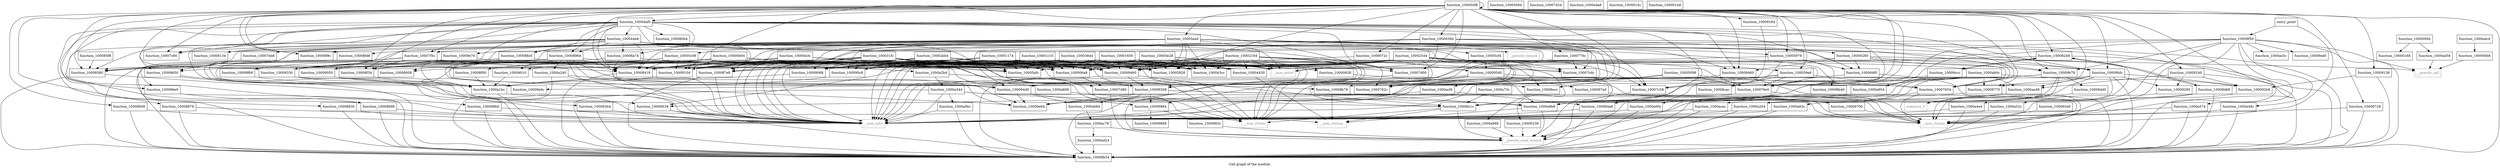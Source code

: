 digraph "Call graph of the module." {
  label="Call graph of the module.";
  node [shape=record];

  Node_function_10005978 [label="{function_10005978}"];
  Node_function_100059e8 [label="{function_100059e8}"];
  Node_function_10005afc [label="{function_10005afc}"];
  Node_function_10003e28 [label="{function_10003e28}"];
  Node_function_10003844 [label="{function_10003844}"];
  Node_function_10005084 [label="{function_10005084}"];
  Node_function_100087e8 [label="{function_100087e8}"];
  Node_function_10008830 [label="{function_10008830}"];
  Node_function_10005c08 [label="{function_10005c08}"];
  Node_function_10005cf4 [label="{function_10005cf4}"];
  Node_function_10005ea0 [label="{function_10005ea0}"];
  Node_function_100080b4 [label="{function_100080b4}"];
  Node_function_1000762c [label="{function_1000762c}"];
  Node_function_10007654 [label="{function_10007654}"];
  Node_function_10007d24 [label="{function_10007d24}"];
  Node_function_10008650 [label="{function_10008650}"];
  Node_function_10008134 [label="{function_10008134}"];
  Node_function_10007d80 [label="{function_10007d80}"];
  Node_function_100043cc [label="{function_100043cc}"];
  Node_function_10008698 [label="{function_10008698}"];
  Node_function_10007eb8 [label="{function_10007eb8}"];
  Node_function_10005098 [label="{function_10005098}"];
  Node_function_10008248 [label="{function_10008248}"];
  Node_function_100076e0 [label="{function_100076e0}"];
  Node_function_10008330 [label="{function_10008330}"];
  Node_function_10008728 [label="{function_10008728}"];
  Node_function_10004430 [label="{function_10004430}"];
  Node_function_10007f5c [label="{function_10007f5c}"];
  Node_function_100086e0 [label="{function_100086e0}"];
  Node_function_100050f8 [label="{function_100050f8}"];
  Node_function_100083b4 [label="{function_100083b4}"];
  Node_function_10008418 [label="{function_10008418}"];
  Node_function_10008460 [label="{function_10008460}"];
  Node_function_1000776c [label="{function_1000776c}"];
  Node_function_100084a8 [label="{function_100084a8}"];
  Node_function_100084f0 [label="{function_100084f0}"];
  Node_function_100044e8 [label="{function_100044e8}"];
  Node_function_10007c58 [label="{function_10007c58}"];
  Node_function_10004af0 [label="{function_10004af0}"];
  Node_function_10008008 [label="{function_10008008}"];
  Node_function_10005928 [label="{function_10005928}"];
  Node_function_10008538 [label="{function_10008538}"];
  Node_function_10007c80 [label="{function_10007c80}"];
  Node_function_10008580 [label="{function_10008580}"];
  Node_function_100085f8 [label="{function_100085f8}"];
  Node_function_10007cdc [label="{function_10007cdc}"];
  Node_function_10007d00 [label="{function_10007d00}"];
  Node_function_10008608 [label="{function_10008608}"];
  Node_function_10008878 [label="{function_10008878}"];
  Node_function_100088c0 [label="{function_100088c0}"];
  Node_function_10008964 [label="{function_10008964}"];
  Node_function_10008a74 [label="{function_10008a74}"];
  Node_function_10008b34 [label="{function_10008b34}"];
  Node_function_10008b40 [label="{function_10008b40}"];
  Node_function_10008b78 [label="{function_10008b78}"];
  Node_function_10008c1c [label="{function_10008c1c}"];
  Node_function_10008cac [label="{function_10008cac}"];
  Node_function_10008ccc [label="{function_10008ccc}"];
  Node_function_10008d68 [label="{function_10008d68}"];
  Node_function_10008ecc [label="{function_10008ecc}"];
  Node_function_10008f00 [label="{function_10008f00}"];
  Node_function_10008f34 [label="{function_10008f34}"];
  Node_function_10008f68 [label="{function_10008f68}"];
  Node_function_10008f9c [label="{function_10008f9c}"];
  Node_function_10008fd8 [label="{function_10008fd8}"];
  Node_function_10009010 [label="{function_10009010}"];
  Node_function_10009050 [label="{function_10009050}"];
  Node_function_10009088 [label="{function_10009088}"];
  Node_function_100090c8 [label="{function_100090c8}"];
  Node_function_10009104 [label="{function_10009104}"];
  Node_function_10009138 [label="{function_10009138}"];
  Node_function_10009184 [label="{function_10009184}"];
  Node_function_100091b0 [label="{function_100091b0}"];
  Node_function_10009290 [label="{function_10009290}"];
  Node_function_100092b8 [label="{function_100092b8}"];
  Node_function_100092e0 [label="{function_100092e0}"];
  Node_function_10009308 [label="{function_10009308}"];
  Node_function_10009460 [label="{function_10009460}"];
  Node_function_100094d0 [label="{function_100094d0}"];
  Node_function_100095d0 [label="{function_100095d0}"];
  Node_function_10009700 [label="{function_10009700}"];
  Node_function_100097a0 [label="{function_100097a0}"];
  Node_function_1000983c [label="{function_1000983c}"];
  Node_function_10009868 [label="{function_10009868}"];
  Node_function_10009884 [label="{function_10009884}"];
  Node_function_100099b0 [label="{function_100099b0}"];
  Node_function_10009b78 [label="{function_10009b78}"];
  Node_function_10009bfc [label="{function_10009bfc}"];
  Node_function_10009dd0 [label="{function_10009dd0}"];
  Node_function_10009e64 [label="{function_10009e64}"];
  Node_function_1000a63c [label="{function_1000a63c}"];
  Node_function_10008770 [label="{function_10008770}"];
  Node_function_10009e6c [label="{function_10009e6c}"];
  Node_function_10009e70 [label="{function_10009e70}"];
  Node_function_10009ed0 [label="{function_10009ed0}"];
  Node_function_10009f50 [label="{function_10009f50}"];
  Node_function_1000a1bc [label="{function_1000a1bc}"];
  Node_function_1000a204 [label="{function_1000a204}"];
  Node_function_1000a240 [label="{function_1000a240}"];
  Node_function_1000a2b4 [label="{function_1000a2b4}"];
  Node_function_1000a344 [label="{function_1000a344}"];
  Node_function_1000a49c [label="{function_1000a49c}"];
  Node_function_1000a4e4 [label="{function_1000a4e4}"];
  Node_function_1000a52c [label="{function_1000a52c}"];
  Node_function_1000a574 [label="{function_1000a574}"];
  Node_function_1000a5bc [label="{function_1000a5bc}"];
  Node_function_1000a684 [label="{function_1000a684}"];
  Node_function_1000a6f4 [label="{function_1000a6f4}"];
  Node_function_1000a73c [label="{function_1000a73c}"];
  Node_function_1000a808 [label="{function_1000a808}"];
  Node_function_1000a8b8 [label="{function_1000a8b8}"];
  Node_function_1000a954 [label="{function_1000a954}"];
  Node_function_1000a988 [label="{function_1000a988}"];
  Node_function_1000aa48 [label="{function_1000aa48}"];
  Node_function_1000ab0c [label="{function_1000ab0c}"];
  Node_function_1000ac5c [label="{function_1000ac5c}"];
  Node_function_1000ac78 [label="{function_1000ac78}"];
  Node_function_1000acac [label="{function_1000acac}"];
  Node_function_1000acf4 [label="{function_1000acf4}"];
  Node_function_1000ad24 [label="{function_1000ad24}"];
  Node_function_1000ad58 [label="{function_1000ad58}"];
  Node_function_1000ada8 [label="{function_1000ada8}"];
  Node_function_1000adc4 [label="{function_1000adc4}"];
  Node___asm_rlwinm [color="gray50", fontcolor="gray50", label="{__asm_rlwinm}"];
  Node___asm_rlwinm_ [color="gray50", fontcolor="gray50", label="{__asm_rlwinm_}"];
  Node___asm_rlwimi [color="gray50", fontcolor="gray50", label="{__asm_rlwimi}"];
  Node___asm_mfcr [color="gray50", fontcolor="gray50", label="{__asm_mfcr}"];
  Node___asm_mtcrf [color="gray50", fontcolor="gray50", label="{__asm_mtcrf}"];
  Node_unknown_0 [color="gray50", fontcolor="gray50", label="{unknown_0}"];
  Node___pseudo_call [color="gray50", fontcolor="gray50", label="{__pseudo_call}"];
  Node___pseudo_branch [color="gray50", fontcolor="gray50", label="{__pseudo_branch}"];
  Node___pseudo_cond_branch [color="gray50", fontcolor="gray50", label="{__pseudo_cond_branch}"];
  Node_function_10000094 [label="{function_10000094}"];
  Node_function_100000b8 [label="{function_100000b8}"];
  Node_function_1000014c [label="{function_1000014c}"];
  Node_function_10000168 [label="{function_10000168}"];
  Node_function_100001d4 [label="{function_100001d4}"];
  Node_entry_point [label="{entry_point}"];
  Node_function_10000238 [label="{function_10000238}"];
  Node_function_10000280 [label="{function_10000280}"];
  Node_function_10000394 [label="{function_10000394}"];
  Node_function_10000628 [label="{function_10000628}"];
  Node_function_100006a8 [label="{function_100006a8}"];
  Node_function_1000072c [label="{function_1000072c}"];
  Node_function_10000b04 [label="{function_10000b04}"];
  Node_function_10000e3c [label="{function_10000e3c}"];
  Node_function_10001174 [label="{function_10001174}"];
  Node_function_10001650 [label="{function_10001650}"];
  Node_function_10001c10 [label="{function_10001c10}"];
  Node_function_10002164 [label="{function_10002164}"];
  Node_function_10002544 [label="{function_10002544}"];
  Node_function_10002bb4 [label="{function_10002bb4}"];
  Node_function_100031fc [label="{function_100031fc}"];
  Node_function_10005978 -> Node_function_100087e8;
  Node_function_10005978 -> Node_function_100084a8;
  Node_function_10005978 -> Node_function_100084f0;
  Node_function_10005978 -> Node_function_10008b40;
  Node_function_100059e8 -> Node_function_1000762c;
  Node_function_100059e8 -> Node_function_10007654;
  Node_function_100059e8 -> Node_function_100076e0;
  Node_function_100059e8 -> Node_function_10007c58;
  Node_function_100059e8 -> Node_function_10008cac;
  Node_function_10003e28 -> Node_function_100043cc;
  Node_function_10003e28 -> Node_function_10004430;
  Node_function_10003e28 -> Node_function_10008418;
  Node_function_10003e28 -> Node_function_10005928;
  Node_function_10003e28 -> Node_function_10009088;
  Node_function_10003e28 -> Node_function_100090c8;
  Node_function_10003e28 -> Node_function_10009104;
  Node_function_10003e28 -> Node_function_10009460;
  Node_function_10003e28 -> Node___asm_rlwimi;
  Node_function_10003e28 -> Node___asm_mfcr;
  Node_function_10003e28 -> Node___asm_mtcrf;
  Node_function_10003e28 -> Node_function_10000628;
  Node_function_10003e28 -> Node_function_100006a8;
  Node_function_10003844 -> Node_function_10005afc;
  Node_function_10003844 -> Node_function_100043cc;
  Node_function_10003844 -> Node_function_10004430;
  Node_function_10003844 -> Node_function_10008418;
  Node_function_10003844 -> Node_function_10005928;
  Node_function_10003844 -> Node_function_10009088;
  Node_function_10003844 -> Node_function_100090c8;
  Node_function_10003844 -> Node_function_10009104;
  Node_function_10003844 -> Node_function_10009460;
  Node_function_10003844 -> Node___asm_rlwimi;
  Node_function_10003844 -> Node___asm_mfcr;
  Node_function_10003844 -> Node___asm_mtcrf;
  Node_function_10003844 -> Node_function_10000628;
  Node_function_10003844 -> Node_function_100006a8;
  Node_function_100087e8 -> Node_function_10008b34;
  Node_function_100087e8 -> Node___asm_mfcr;
  Node_function_10008830 -> Node_function_10008b34;
  Node_function_10008830 -> Node___asm_mfcr;
  Node_function_10005c08 -> Node_function_10008330;
  Node_function_10005c08 -> Node_function_10008418;
  Node_function_10005c08 -> Node_function_10007d00;
  Node_function_10005c08 -> Node_function_10008f34;
  Node_function_10005c08 -> Node_function_10009104;
  Node_function_10005cf4 -> Node_function_10007c58;
  Node_function_10005cf4 -> Node_function_10007cdc;
  Node_function_10005cf4 -> Node_function_10009308;
  Node_function_10005cf4 -> Node_function_100095d0;
  Node_function_10005ea0 -> Node_function_10005978;
  Node_function_10005ea0 -> Node_function_100087e8;
  Node_function_10005ea0 -> Node_function_10005c08;
  Node_function_10005ea0 -> Node_function_10005cf4;
  Node_function_10005ea0 -> Node_function_100043cc;
  Node_function_10005ea0 -> Node_function_10008330;
  Node_function_10005ea0 -> Node_function_10004430;
  Node_function_10005ea0 -> Node_function_10007f5c;
  Node_function_10005ea0 -> Node_function_100086e0;
  Node_function_10005ea0 -> Node_function_10008418;
  Node_function_10005ea0 -> Node_function_10008460;
  Node_function_10005ea0 -> Node_function_10005928;
  Node_function_10005ea0 -> Node_function_10008b34;
  Node_function_10005ea0 -> Node_function_10008b78;
  Node_function_10005ea0 -> Node_function_10008f9c;
  Node_function_10005ea0 -> Node_function_10008fd8;
  Node_function_10005ea0 -> Node_function_10009010;
  Node_function_10005ea0 -> Node_function_10009088;
  Node_function_10005ea0 -> Node_function_100090c8;
  Node_function_10005ea0 -> Node_function_10009104;
  Node_function_10005ea0 -> Node_function_10009460;
  Node_function_10005ea0 -> Node_function_10009b78;
  Node_function_10005ea0 -> Node___asm_rlwinm;
  Node_function_10005ea0 -> Node___asm_rlwimi;
  Node_function_10005ea0 -> Node___asm_mfcr;
  Node_function_10005ea0 -> Node___asm_mtcrf;
  Node_function_10005ea0 -> Node___pseudo_branch;
  Node_function_10007654 -> Node___asm_rlwinm;
  Node_function_10007654 -> Node___pseudo_cond_branch;
  Node_function_10008650 -> Node_function_10008b34;
  Node_function_10008650 -> Node___asm_mfcr;
  Node_function_10007d80 -> Node___pseudo_cond_branch;
  Node_function_10008698 -> Node_function_10008b34;
  Node_function_10008698 -> Node___asm_mfcr;
  Node_function_10007eb8 -> Node_function_10008650;
  Node_function_10005098 -> Node_function_1000762c;
  Node_function_10005098 -> Node_function_10007654;
  Node_function_10005098 -> Node_function_100076e0;
  Node_function_10005098 -> Node_function_10008ecc;
  Node_function_10008248 -> Node_function_10008b34;
  Node_function_10008248 -> Node_function_10008ccc;
  Node_function_10008248 -> Node_function_10008d68;
  Node_function_10008248 -> Node___asm_mfcr;
  Node_function_100076e0 -> Node___asm_rlwinm;
  Node_function_100076e0 -> Node___pseudo_cond_branch;
  Node_function_10008330 -> Node_function_100083b4;
  Node_function_10008330 -> Node_function_10008b34;
  Node_function_10008330 -> Node___asm_mfcr;
  Node_function_10008728 -> Node_function_10008b34;
  Node_function_10008728 -> Node___asm_mfcr;
  Node_function_10004430 -> Node___asm_rlwinm_;
  Node_function_10007f5c -> Node_function_10008418;
  Node_function_10007f5c -> Node_function_10008b34;
  Node_function_10007f5c -> Node_function_10008f34;
  Node_function_10007f5c -> Node_function_10008f68;
  Node_function_10007f5c -> Node_function_10009104;
  Node_function_100086e0 -> Node_function_10008b34;
  Node_function_100086e0 -> Node___asm_mfcr;
  Node_function_100050f8 -> Node_function_10005978;
  Node_function_100050f8 -> Node_function_100059e8;
  Node_function_100050f8 -> Node_function_10005ea0;
  Node_function_100050f8 -> Node_function_1000762c;
  Node_function_100050f8 -> Node_function_10007654;
  Node_function_100050f8 -> Node_function_10008248;
  Node_function_100050f8 -> Node_function_100076e0;
  Node_function_100050f8 -> Node_function_10008330;
  Node_function_100050f8 -> Node_function_10008728;
  Node_function_100050f8 -> Node_function_10007f5c;
  Node_function_100050f8 -> Node_function_100086e0;
  Node_function_100050f8 -> Node_function_100050f8;
  Node_function_100050f8 -> Node_function_10008418;
  Node_function_100050f8 -> Node_function_10008460;
  Node_function_100050f8 -> Node_function_1000776c;
  Node_function_100050f8 -> Node_function_10007c58;
  Node_function_100050f8 -> Node_function_10004af0;
  Node_function_100050f8 -> Node_function_10005928;
  Node_function_100050f8 -> Node_function_10007c80;
  Node_function_100050f8 -> Node_function_10008580;
  Node_function_100050f8 -> Node_function_10007d00;
  Node_function_100050f8 -> Node_function_10008608;
  Node_function_100050f8 -> Node_function_10008878;
  Node_function_100050f8 -> Node_function_10008b34;
  Node_function_100050f8 -> Node_function_10008f34;
  Node_function_100050f8 -> Node_function_10008f9c;
  Node_function_100050f8 -> Node_function_10008fd8;
  Node_function_100050f8 -> Node_function_10009050;
  Node_function_100050f8 -> Node_function_10009104;
  Node_function_100050f8 -> Node_function_10009138;
  Node_function_100050f8 -> Node_function_10009184;
  Node_function_100050f8 -> Node_function_100091b0;
  Node_function_100050f8 -> Node_function_10009b78;
  Node_function_100050f8 -> Node_function_10009bfc;
  Node_function_100050f8 -> Node_function_10008770;
  Node_function_100050f8 -> Node___asm_rlwinm;
  Node_function_100050f8 -> Node_function_10000394;
  Node_function_100050f8 -> Node_function_1000072c;
  Node_function_100083b4 -> Node_function_10008b34;
  Node_function_100083b4 -> Node___asm_mfcr;
  Node_function_10008418 -> Node_function_10008b34;
  Node_function_10008418 -> Node___asm_mfcr;
  Node_function_10008460 -> Node_function_10008b34;
  Node_function_10008460 -> Node___asm_mfcr;
  Node_function_1000776c -> Node_function_10007cdc;
  Node_function_1000776c -> Node_function_10009308;
  Node_function_100084a8 -> Node_function_10008b34;
  Node_function_100084a8 -> Node___asm_mfcr;
  Node_function_100084f0 -> Node_function_10008b34;
  Node_function_100084f0 -> Node___asm_mfcr;
  Node_function_100044e8 -> Node_function_1000762c;
  Node_function_100044e8 -> Node_function_10007654;
  Node_function_100044e8 -> Node_function_10008134;
  Node_function_100044e8 -> Node_function_10007d80;
  Node_function_100044e8 -> Node_function_10008698;
  Node_function_100044e8 -> Node_function_10007eb8;
  Node_function_100044e8 -> Node_function_100076e0;
  Node_function_100044e8 -> Node_function_10008418;
  Node_function_100044e8 -> Node_function_10007c58;
  Node_function_100044e8 -> Node_function_10008008;
  Node_function_100044e8 -> Node_function_10008538;
  Node_function_100044e8 -> Node_function_10007c80;
  Node_function_100044e8 -> Node_function_10008580;
  Node_function_100044e8 -> Node_function_10007d00;
  Node_function_100044e8 -> Node_function_100088c0;
  Node_function_100044e8 -> Node_function_10008964;
  Node_function_100044e8 -> Node_function_10008a74;
  Node_function_100044e8 -> Node_function_10008c1c;
  Node_function_100044e8 -> Node_function_10009bfc;
  Node_function_10007c58 -> Node___pseudo_cond_branch;
  Node_function_10004af0 -> Node_function_100087e8;
  Node_function_10004af0 -> Node_function_10008830;
  Node_function_10004af0 -> Node_function_100080b4;
  Node_function_10004af0 -> Node_function_1000762c;
  Node_function_10004af0 -> Node_function_10007654;
  Node_function_10004af0 -> Node_function_10008650;
  Node_function_10004af0 -> Node_function_10008134;
  Node_function_10004af0 -> Node_function_10008698;
  Node_function_10004af0 -> Node_function_100076e0;
  Node_function_10004af0 -> Node_function_10008418;
  Node_function_10004af0 -> Node_function_10008460;
  Node_function_10004af0 -> Node_function_100084a8;
  Node_function_10004af0 -> Node_function_100084f0;
  Node_function_10004af0 -> Node_function_100044e8;
  Node_function_10004af0 -> Node_function_10008008;
  Node_function_10004af0 -> Node_function_10008538;
  Node_function_10004af0 -> Node_function_10007c80;
  Node_function_10004af0 -> Node_function_10008580;
  Node_function_10004af0 -> Node_function_10007d00;
  Node_function_10004af0 -> Node_function_100088c0;
  Node_function_10004af0 -> Node_function_10008964;
  Node_function_10004af0 -> Node_function_10008a74;
  Node_function_10004af0 -> Node_function_10009308;
  Node_function_10004af0 -> Node_function_100099b0;
  Node_function_10004af0 -> Node_function_10009bfc;
  Node_function_10008538 -> Node_function_10008b34;
  Node_function_10008538 -> Node___asm_mfcr;
  Node_function_10008580 -> Node_function_10008b34;
  Node_function_10008580 -> Node___asm_mfcr;
  Node_function_100085f8 -> Node_function_10008580;
  Node_function_10007cdc -> Node___pseudo_cond_branch;
  Node_function_10007d00 -> Node___pseudo_cond_branch;
  Node_function_10008608 -> Node_function_10008b34;
  Node_function_10008608 -> Node___asm_mfcr;
  Node_function_10008878 -> Node_function_10008b34;
  Node_function_10008878 -> Node___asm_mfcr;
  Node_function_100088c0 -> Node_function_10008418;
  Node_function_100088c0 -> Node_function_10008b34;
  Node_function_100088c0 -> Node_function_100094d0;
  Node_function_100088c0 -> Node_function_10009e64;
  Node_function_100088c0 -> Node_function_10009e6c;
  Node_function_10008964 -> Node_function_10008330;
  Node_function_10008964 -> Node_function_10008418;
  Node_function_10008964 -> Node_function_10008580;
  Node_function_10008964 -> Node_function_10008b34;
  Node_function_10008964 -> Node_function_10009308;
  Node_function_10008964 -> Node_function_10009460;
  Node_function_10008964 -> Node_function_100094d0;
  Node_function_10008964 -> Node_function_10009e64;
  Node_function_10008964 -> Node_function_1000a240;
  Node_function_10008a74 -> Node_function_10009e64;
  Node_function_10008a74 -> Node_function_10009e6c;
  Node_function_10008a74 -> Node_function_1000a2b4;
  Node_function_10008b40 -> Node_function_1000a6f4;
  Node_function_10008b78 -> Node_function_1000a8b8;
  Node_function_10008b78 -> Node___asm_rlwinm_;
  Node_function_10008c1c -> Node___asm_rlwinm_;
  Node_function_10008c1c -> Node___asm_rlwimi;
  Node_function_10008c1c -> Node___pseudo_cond_branch;
  Node_function_10008ccc -> Node_function_10008248;
  Node_function_10008ccc -> Node_function_10008c1c;
  Node_function_10008ccc -> Node_function_1000a954;
  Node_function_10008d68 -> Node_function_10008248;
  Node_function_10008d68 -> Node_function_10008b34;
  Node_function_10008d68 -> Node_function_1000a8b8;
  Node_function_10008d68 -> Node___asm_rlwinm;
  Node_function_10008ecc -> Node_function_1000a988;
  Node_function_10008f00 -> Node_function_1000a1bc;
  Node_function_10008f34 -> Node_function_1000a1bc;
  Node_function_10008f68 -> Node_function_1000a1bc;
  Node_function_10008f9c -> Node_function_1000a1bc;
  Node_function_10008fd8 -> Node_function_1000a1bc;
  Node_function_10009010 -> Node_function_1000a1bc;
  Node_function_10009050 -> Node_function_1000a1bc;
  Node_function_10009088 -> Node_function_1000a1bc;
  Node_function_100090c8 -> Node_function_1000a1bc;
  Node_function_10009104 -> Node_function_1000a1bc;
  Node_function_10009138 -> Node_function_10008b34;
  Node_function_10009138 -> Node_function_100092b8;
  Node_function_10009184 -> Node_function_10008c1c;
  Node_function_100091b0 -> Node_function_10008b34;
  Node_function_100091b0 -> Node_function_10009290;
  Node_function_100091b0 -> Node_function_100092b8;
  Node_function_100091b0 -> Node_function_1000aa48;
  Node_function_10009290 -> Node___asm_rlwinm;
  Node_function_100092b8 -> Node___asm_rlwinm;
  Node_function_100092e0 -> Node___asm_rlwinm;
  Node_function_10009308 -> Node_function_10008b34;
  Node_function_10009308 -> Node_function_10009700;
  Node_function_10009308 -> Node_function_10009884;
  Node_function_10009308 -> Node_function_10009e64;
  Node_function_10009308 -> Node_function_1000a684;
  Node_function_10009308 -> Node___asm_rlwinm;
  Node_function_10009460 -> Node_function_10008b34;
  Node_function_10009460 -> Node_function_10008c1c;
  Node_function_10009460 -> Node_function_10009308;
  Node_function_100094d0 -> Node_function_10009884;
  Node_function_100094d0 -> Node_function_10009e64;
  Node_function_100094d0 -> Node_function_1000a684;
  Node_function_100095d0 -> Node_function_10009308;
  Node_function_100095d0 -> Node_function_100094d0;
  Node_function_100095d0 -> Node_function_100097a0;
  Node_function_100095d0 -> Node_function_10009884;
  Node_function_100095d0 -> Node_function_10009e64;
  Node_function_100095d0 -> Node_function_1000a8b8;
  Node_function_100095d0 -> Node___asm_rlwinm;
  Node_function_10009700 -> Node___asm_rlwinm;
  Node_function_100097a0 -> Node___asm_rlwinm;
  Node_function_1000983c -> Node___pseudo_cond_branch;
  Node_function_10009884 -> Node_function_1000983c;
  Node_function_10009884 -> Node_function_10009868;
  Node_function_100099b0 -> Node_function_10008b34;
  Node_function_100099b0 -> Node___asm_rlwinm_;
  Node_function_10009b78 -> Node_function_10009dd0;
  Node_function_10009b78 -> Node_function_10009e64;
  Node_function_10009b78 -> Node_function_10009e6c;
  Node_function_10009b78 -> Node_function_1000a204;
  Node_function_10009b78 -> Node_unknown_0;
  Node_function_10009bfc -> Node_function_10008b34;
  Node_function_10009bfc -> Node_function_10009290;
  Node_function_10009bfc -> Node_function_100092b8;
  Node_function_10009bfc -> Node_function_1000a63c;
  Node_function_10009bfc -> Node_function_10008770;
  Node_function_10009bfc -> Node_function_1000aa48;
  Node_function_10009bfc -> Node___asm_rlwinm;
  Node_function_10009bfc -> Node___asm_mfcr;
  Node_function_10009dd0 -> Node_unknown_0;
  Node_function_1000a63c -> Node_function_10008b34;
  Node_function_1000a63c -> Node___asm_mfcr;
  Node_function_10008770 -> Node_function_10008b34;
  Node_function_10008770 -> Node___asm_mfcr;
  Node_function_10009e70 -> Node_function_10008330;
  Node_function_10009e70 -> Node_function_10008580;
  Node_function_10009e70 -> Node_function_1000ab0c;
  Node_function_10009f50 -> Node_function_10008b34;
  Node_function_10009f50 -> Node_function_10008c1c;
  Node_function_10009f50 -> Node_function_10009b78;
  Node_function_10009f50 -> Node_function_10009e70;
  Node_function_10009f50 -> Node_function_10009ed0;
  Node_function_10009f50 -> Node_function_1000a49c;
  Node_function_10009f50 -> Node_function_1000a4e4;
  Node_function_10009f50 -> Node_function_1000a52c;
  Node_function_10009f50 -> Node_function_1000a574;
  Node_function_10009f50 -> Node_function_1000a8b8;
  Node_function_10009f50 -> Node_function_1000ac5c;
  Node_function_10009f50 -> Node___pseudo_call;
  Node_function_1000a1bc -> Node_function_10008b34;
  Node_function_1000a1bc -> Node___asm_mfcr;
  Node_function_1000a204 -> Node_function_10008b34;
  Node_function_1000a204 -> Node___asm_mfcr;
  Node_function_1000a240 -> Node_function_10008b34;
  Node_function_1000a240 -> Node_function_1000a808;
  Node_function_1000a240 -> Node___asm_mfcr;
  Node_function_1000a2b4 -> Node_function_10008b78;
  Node_function_1000a2b4 -> Node_function_1000a344;
  Node_function_1000a344 -> Node_function_10008b34;
  Node_function_1000a344 -> Node_function_1000a5bc;
  Node_function_1000a344 -> Node_function_1000a8b8;
  Node_function_1000a344 -> Node___asm_rlwinm;
  Node_function_1000a344 -> Node___asm_mfcr;
  Node_function_1000a49c -> Node_function_10008b34;
  Node_function_1000a49c -> Node___asm_mfcr;
  Node_function_1000a4e4 -> Node_function_10008b34;
  Node_function_1000a4e4 -> Node___asm_mfcr;
  Node_function_1000a52c -> Node_function_10008b34;
  Node_function_1000a52c -> Node___asm_mfcr;
  Node_function_1000a574 -> Node_function_10008b34;
  Node_function_1000a574 -> Node___asm_mfcr;
  Node_function_1000a5bc -> Node_function_10008b34;
  Node_function_1000a5bc -> Node___asm_mfcr;
  Node_function_1000a684 -> Node_function_1000ac78;
  Node_function_1000a6f4 -> Node_function_10008b34;
  Node_function_1000a6f4 -> Node___asm_mfcr;
  Node_function_1000a73c -> Node_function_10008c1c;
  Node_function_1000a808 -> Node_function_10008c1c;
  Node_function_1000a8b8 -> Node___asm_rlwinm_;
  Node_function_1000a8b8 -> Node___pseudo_cond_branch;
  Node_function_1000a954 -> Node_function_1000a8b8;
  Node_function_1000a988 -> Node___pseudo_cond_branch;
  Node_function_1000aa48 -> Node_function_1000a8b8;
  Node_function_1000aa48 -> Node_function_1000acac;
  Node_function_1000ab0c -> Node_function_10008c1c;
  Node_function_1000ab0c -> Node_function_100092b8;
  Node_function_1000ab0c -> Node_function_10009e64;
  Node_function_1000ab0c -> Node_function_10008770;
  Node_function_1000ab0c -> Node_function_1000a204;
  Node_function_1000ab0c -> Node_function_1000aa48;
  Node_function_1000ab0c -> Node_function_1000acf4;
  Node_function_1000ab0c -> Node___pseudo_cond_branch;
  Node_function_1000ac78 -> Node_function_1000ad24;
  Node_function_1000ac78 -> Node___pseudo_cond_branch;
  Node_function_1000acac -> Node_function_10008b34;
  Node_function_1000acac -> Node___asm_mfcr;
  Node_function_1000acf4 -> Node_function_100084a8;
  Node_function_1000acf4 -> Node_function_10008538;
  Node_function_1000ad24 -> Node_function_10008b34;
  Node_function_1000ad58 -> Node___pseudo_call;
  Node_function_1000adc4 -> Node_function_100000b8;
  Node_function_10000094 -> Node_function_1000ad58;
  Node_function_10000094 -> Node_function_10000168;
  Node_function_100000b8 -> Node___pseudo_call;
  Node_entry_point -> Node_function_10009f50;
  Node_entry_point -> Node___asm_rlwinm;
  Node_function_10000238 -> Node___pseudo_cond_branch;
  Node_function_10000280 -> Node_function_10008460;
  Node_function_10000280 -> Node_function_100084f0;
  Node_function_10000280 -> Node_function_10008538;
  Node_function_10000280 -> Node_function_10009b78;
  Node_function_10000280 -> Node_function_10009bfc;
  Node_function_10000280 -> Node___pseudo_call;
  Node_function_10000394 -> Node_function_10007cdc;
  Node_function_10000394 -> Node_function_10008b34;
  Node_function_10000394 -> Node_function_10009460;
  Node_function_10000394 -> Node_function_100094d0;
  Node_function_10000394 -> Node___asm_mfcr;
  Node_function_10000394 -> Node___asm_mtcrf;
  Node_function_10000394 -> Node_function_10000280;
  Node_function_10000628 -> Node_function_10008ecc;
  Node_function_100006a8 -> Node_function_10007d80;
  Node_function_1000072c -> Node_function_10009460;
  Node_function_1000072c -> Node_function_100095d0;
  Node_function_10000b04 -> Node_function_10005afc;
  Node_function_10000b04 -> Node_function_10005928;
  Node_function_10000b04 -> Node_function_10008f00;
  Node_function_10000b04 -> Node_function_10008f34;
  Node_function_10000b04 -> Node_function_10009050;
  Node_function_10000b04 -> Node_function_10009104;
  Node_function_10000b04 -> Node_function_10009460;
  Node_function_10000b04 -> Node___asm_mfcr;
  Node_function_10000b04 -> Node_function_100006a8;
  Node_function_10000e3c -> Node_function_10005afc;
  Node_function_10000e3c -> Node_function_10005928;
  Node_function_10000e3c -> Node_function_10008f00;
  Node_function_10000e3c -> Node_function_10008f34;
  Node_function_10000e3c -> Node_function_10009050;
  Node_function_10000e3c -> Node_function_10009104;
  Node_function_10000e3c -> Node_function_10009460;
  Node_function_10000e3c -> Node___asm_mfcr;
  Node_function_10000e3c -> Node_function_100006a8;
  Node_function_10001174 -> Node_function_10005afc;
  Node_function_10001174 -> Node_function_100043cc;
  Node_function_10001174 -> Node_function_10004430;
  Node_function_10001174 -> Node_function_10008418;
  Node_function_10001174 -> Node_function_10005928;
  Node_function_10001174 -> Node_function_10009088;
  Node_function_10001174 -> Node_function_100090c8;
  Node_function_10001174 -> Node_function_10009104;
  Node_function_10001174 -> Node_function_10009460;
  Node_function_10001174 -> Node___asm_rlwimi;
  Node_function_10001174 -> Node___asm_mfcr;
  Node_function_10001174 -> Node___asm_mtcrf;
  Node_function_10001174 -> Node_function_100006a8;
  Node_function_10001650 -> Node_function_10005afc;
  Node_function_10001650 -> Node_function_100043cc;
  Node_function_10001650 -> Node_function_10004430;
  Node_function_10001650 -> Node_function_10008418;
  Node_function_10001650 -> Node_function_10005928;
  Node_function_10001650 -> Node_function_10007cdc;
  Node_function_10001650 -> Node_function_10009088;
  Node_function_10001650 -> Node_function_100090c8;
  Node_function_10001650 -> Node_function_10009104;
  Node_function_10001650 -> Node_function_10009460;
  Node_function_10001650 -> Node___asm_rlwimi;
  Node_function_10001650 -> Node___asm_mfcr;
  Node_function_10001650 -> Node___asm_mtcrf;
  Node_function_10001650 -> Node_function_100006a8;
  Node_function_10001c10 -> Node_function_10005afc;
  Node_function_10001c10 -> Node_function_100043cc;
  Node_function_10001c10 -> Node_function_10004430;
  Node_function_10001c10 -> Node_function_10008418;
  Node_function_10001c10 -> Node_function_10005928;
  Node_function_10001c10 -> Node_function_10009088;
  Node_function_10001c10 -> Node_function_100090c8;
  Node_function_10001c10 -> Node_function_10009104;
  Node_function_10001c10 -> Node_function_10009460;
  Node_function_10001c10 -> Node___asm_rlwimi;
  Node_function_10001c10 -> Node___asm_mfcr;
  Node_function_10001c10 -> Node___asm_mtcrf;
  Node_function_10001c10 -> Node_function_100006a8;
  Node_function_10002164 -> Node_function_1000762c;
  Node_function_10002164 -> Node_function_100043cc;
  Node_function_10002164 -> Node_function_100076e0;
  Node_function_10002164 -> Node_function_10004430;
  Node_function_10002164 -> Node_function_10008418;
  Node_function_10002164 -> Node_function_10005928;
  Node_function_10002164 -> Node_function_10007cdc;
  Node_function_10002164 -> Node_function_10009088;
  Node_function_10002164 -> Node_function_100090c8;
  Node_function_10002164 -> Node_function_10009104;
  Node_function_10002164 -> Node_function_10009460;
  Node_function_10002164 -> Node___asm_rlwimi;
  Node_function_10002164 -> Node___asm_mfcr;
  Node_function_10002164 -> Node___asm_mtcrf;
  Node_function_10002164 -> Node_function_100006a8;
  Node_function_10002544 -> Node_function_100059e8;
  Node_function_10002544 -> Node_function_1000762c;
  Node_function_10002544 -> Node_function_10007654;
  Node_function_10002544 -> Node_function_10008650;
  Node_function_10002544 -> Node_function_100043cc;
  Node_function_10002544 -> Node_function_100076e0;
  Node_function_10002544 -> Node_function_10004430;
  Node_function_10002544 -> Node_function_10008418;
  Node_function_10002544 -> Node_function_10007c58;
  Node_function_10002544 -> Node_function_10008008;
  Node_function_10002544 -> Node_function_10005928;
  Node_function_10002544 -> Node_function_10008580;
  Node_function_10002544 -> Node_function_10007cdc;
  Node_function_10002544 -> Node_function_10008ecc;
  Node_function_10002544 -> Node_function_10009088;
  Node_function_10002544 -> Node_function_100090c8;
  Node_function_10002544 -> Node_function_10009104;
  Node_function_10002544 -> Node_function_10009460;
  Node_function_10002544 -> Node___asm_rlwimi;
  Node_function_10002544 -> Node___asm_mfcr;
  Node_function_10002544 -> Node___asm_mtcrf;
  Node_function_10002544 -> Node_function_10000238;
  Node_function_10002544 -> Node_function_100006a8;
  Node_function_10002bb4 -> Node_function_10005afc;
  Node_function_10002bb4 -> Node_function_100087e8;
  Node_function_10002bb4 -> Node_function_100043cc;
  Node_function_10002bb4 -> Node_function_10008330;
  Node_function_10002bb4 -> Node_function_10004430;
  Node_function_10002bb4 -> Node_function_10008418;
  Node_function_10002bb4 -> Node_function_10005928;
  Node_function_10002bb4 -> Node_function_10008f34;
  Node_function_10002bb4 -> Node_function_10009010;
  Node_function_10002bb4 -> Node_function_10009088;
  Node_function_10002bb4 -> Node_function_100090c8;
  Node_function_10002bb4 -> Node_function_10009104;
  Node_function_10002bb4 -> Node_function_10009308;
  Node_function_10002bb4 -> Node_function_10009460;
  Node_function_10002bb4 -> Node___asm_rlwimi;
  Node_function_10002bb4 -> Node___asm_mfcr;
  Node_function_10002bb4 -> Node___asm_mtcrf;
  Node_function_10002bb4 -> Node_function_100006a8;
  Node_function_100031fc -> Node_function_10005afc;
  Node_function_100031fc -> Node_function_100087e8;
  Node_function_100031fc -> Node_function_100043cc;
  Node_function_100031fc -> Node_function_10008330;
  Node_function_100031fc -> Node_function_10004430;
  Node_function_100031fc -> Node_function_10008418;
  Node_function_100031fc -> Node_function_10005928;
  Node_function_100031fc -> Node_function_10008f34;
  Node_function_100031fc -> Node_function_10009010;
  Node_function_100031fc -> Node_function_10009088;
  Node_function_100031fc -> Node_function_100090c8;
  Node_function_100031fc -> Node_function_10009104;
  Node_function_100031fc -> Node_function_10009308;
  Node_function_100031fc -> Node_function_10009460;
  Node_function_100031fc -> Node___asm_rlwimi;
  Node_function_100031fc -> Node___asm_mfcr;
  Node_function_100031fc -> Node___asm_mtcrf;
  Node_function_100031fc -> Node_function_100006a8;
}
